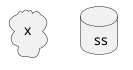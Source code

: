 @startuml
skinparam monochrome true
' Remove shadows
skinparam shadowing false

cloud x

database " ss"

'class ok {

'==
'<<domain event> SomethinhHappened
'}
@enduml